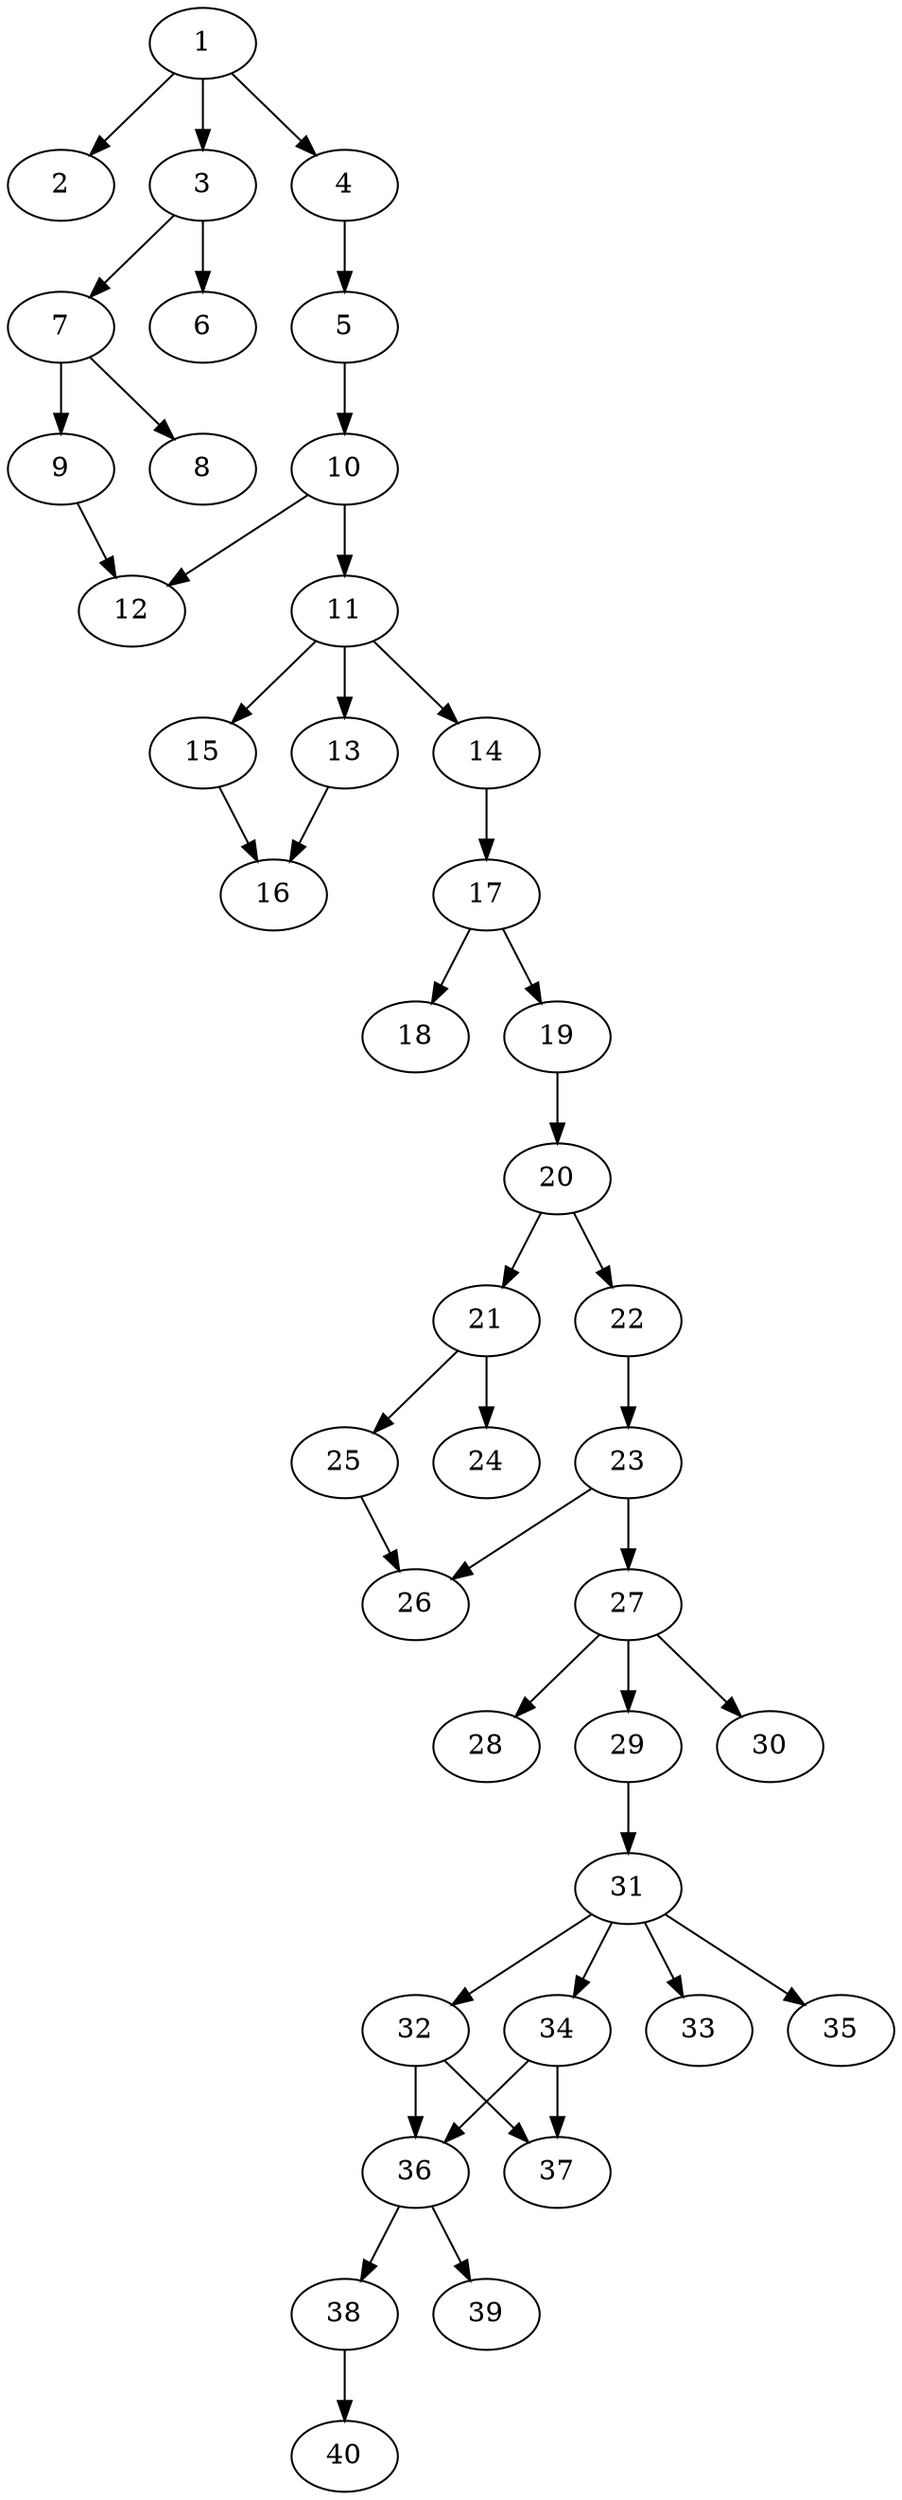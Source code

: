 // DAG automatically generated by daggen at Thu Oct  3 14:06:49 2019
// ./daggen --dot -n 40 --ccr 0.5 --fat 0.3 --regular 0.5 --density 0.5 --mindata 5242880 --maxdata 52428800 
digraph G {
  1 [size="73363456", alpha="0.01", expect_size="36681728"] 
  1 -> 2 [size ="36681728"]
  1 -> 3 [size ="36681728"]
  1 -> 4 [size ="36681728"]
  2 [size="95922176", alpha="0.18", expect_size="47961088"] 
  3 [size="99450880", alpha="0.17", expect_size="49725440"] 
  3 -> 6 [size ="49725440"]
  3 -> 7 [size ="49725440"]
  4 [size="89886720", alpha="0.04", expect_size="44943360"] 
  4 -> 5 [size ="44943360"]
  5 [size="73437184", alpha="0.19", expect_size="36718592"] 
  5 -> 10 [size ="36718592"]
  6 [size="51322880", alpha="0.08", expect_size="25661440"] 
  7 [size="32010240", alpha="0.14", expect_size="16005120"] 
  7 -> 8 [size ="16005120"]
  7 -> 9 [size ="16005120"]
  8 [size="34304000", alpha="0.08", expect_size="17152000"] 
  9 [size="67637248", alpha="0.10", expect_size="33818624"] 
  9 -> 12 [size ="33818624"]
  10 [size="56033280", alpha="0.15", expect_size="28016640"] 
  10 -> 11 [size ="28016640"]
  10 -> 12 [size ="28016640"]
  11 [size="100210688", alpha="0.01", expect_size="50105344"] 
  11 -> 13 [size ="50105344"]
  11 -> 14 [size ="50105344"]
  11 -> 15 [size ="50105344"]
  12 [size="11714560", alpha="0.15", expect_size="5857280"] 
  13 [size="95139840", alpha="0.04", expect_size="47569920"] 
  13 -> 16 [size ="47569920"]
  14 [size="78823424", alpha="0.18", expect_size="39411712"] 
  14 -> 17 [size ="39411712"]
  15 [size="95600640", alpha="0.16", expect_size="47800320"] 
  15 -> 16 [size ="47800320"]
  16 [size="92045312", alpha="0.06", expect_size="46022656"] 
  17 [size="36493312", alpha="0.03", expect_size="18246656"] 
  17 -> 18 [size ="18246656"]
  17 -> 19 [size ="18246656"]
  18 [size="104126464", alpha="0.07", expect_size="52063232"] 
  19 [size="49848320", alpha="0.03", expect_size="24924160"] 
  19 -> 20 [size ="24924160"]
  20 [size="96720896", alpha="0.09", expect_size="48360448"] 
  20 -> 21 [size ="48360448"]
  20 -> 22 [size ="48360448"]
  21 [size="71043072", alpha="0.09", expect_size="35521536"] 
  21 -> 24 [size ="35521536"]
  21 -> 25 [size ="35521536"]
  22 [size="77729792", alpha="0.06", expect_size="38864896"] 
  22 -> 23 [size ="38864896"]
  23 [size="51855360", alpha="0.03", expect_size="25927680"] 
  23 -> 26 [size ="25927680"]
  23 -> 27 [size ="25927680"]
  24 [size="70498304", alpha="0.16", expect_size="35249152"] 
  25 [size="62799872", alpha="0.02", expect_size="31399936"] 
  25 -> 26 [size ="31399936"]
  26 [size="42823680", alpha="0.17", expect_size="21411840"] 
  27 [size="69836800", alpha="0.17", expect_size="34918400"] 
  27 -> 28 [size ="34918400"]
  27 -> 29 [size ="34918400"]
  27 -> 30 [size ="34918400"]
  28 [size="86249472", alpha="0.02", expect_size="43124736"] 
  29 [size="23334912", alpha="0.19", expect_size="11667456"] 
  29 -> 31 [size ="11667456"]
  30 [size="39016448", alpha="0.05", expect_size="19508224"] 
  31 [size="83240960", alpha="0.11", expect_size="41620480"] 
  31 -> 32 [size ="41620480"]
  31 -> 33 [size ="41620480"]
  31 -> 34 [size ="41620480"]
  31 -> 35 [size ="41620480"]
  32 [size="30138368", alpha="0.17", expect_size="15069184"] 
  32 -> 36 [size ="15069184"]
  32 -> 37 [size ="15069184"]
  33 [size="59521024", alpha="0.00", expect_size="29760512"] 
  34 [size="71610368", alpha="0.19", expect_size="35805184"] 
  34 -> 36 [size ="35805184"]
  34 -> 37 [size ="35805184"]
  35 [size="51435520", alpha="0.15", expect_size="25717760"] 
  36 [size="61952000", alpha="0.08", expect_size="30976000"] 
  36 -> 38 [size ="30976000"]
  36 -> 39 [size ="30976000"]
  37 [size="49623040", alpha="0.08", expect_size="24811520"] 
  38 [size="35979264", alpha="0.06", expect_size="17989632"] 
  38 -> 40 [size ="17989632"]
  39 [size="44834816", alpha="0.14", expect_size="22417408"] 
  40 [size="38975488", alpha="0.19", expect_size="19487744"] 
}
